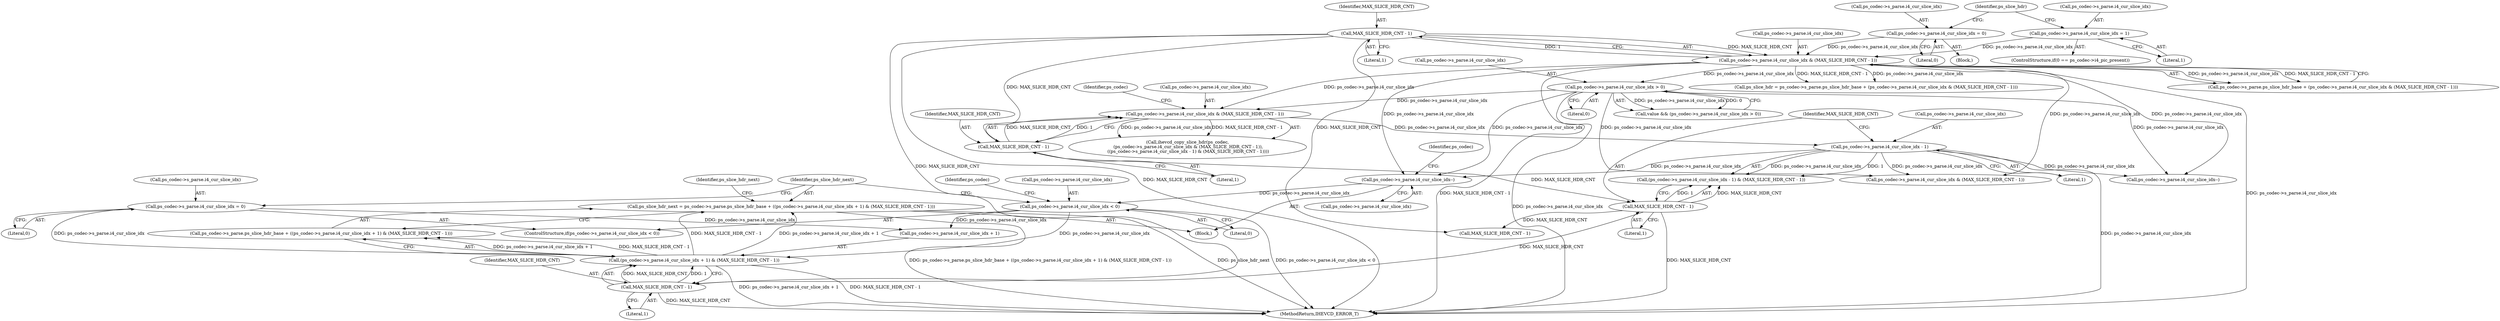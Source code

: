 digraph "0_Android_a1424724a00d62ac5efa0e27953eed66850d662f@pointer" {
"1001792" [label="(Call,ps_slice_hdr_next = ps_codec->s_parse.ps_slice_hdr_base + ((ps_codec->s_parse.i4_cur_slice_idx + 1) & (MAX_SLICE_HDR_CNT - 1)))"];
"1001800" [label="(Call,(ps_codec->s_parse.i4_cur_slice_idx + 1) & (MAX_SLICE_HDR_CNT - 1))"];
"1001785" [label="(Call,ps_codec->s_parse.i4_cur_slice_idx = 0)"];
"1001778" [label="(Call,ps_codec->s_parse.i4_cur_slice_idx < 0)"];
"1001771" [label="(Call,ps_codec->s_parse.i4_cur_slice_idx--)"];
"1000430" [label="(Call,ps_codec->s_parse.i4_cur_slice_idx > 0)"];
"1000405" [label="(Call,ps_codec->s_parse.i4_cur_slice_idx & (MAX_SLICE_HDR_CNT - 1))"];
"1000375" [label="(Call,ps_codec->s_parse.i4_cur_slice_idx = 0)"];
"1000390" [label="(Call,ps_codec->s_parse.i4_cur_slice_idx = 1)"];
"1000411" [label="(Call,MAX_SLICE_HDR_CNT - 1)"];
"1000450" [label="(Call,ps_codec->s_parse.i4_cur_slice_idx - 1)"];
"1000440" [label="(Call,ps_codec->s_parse.i4_cur_slice_idx & (MAX_SLICE_HDR_CNT - 1))"];
"1000446" [label="(Call,MAX_SLICE_HDR_CNT - 1)"];
"1001808" [label="(Call,MAX_SLICE_HDR_CNT - 1)"];
"1000457" [label="(Call,MAX_SLICE_HDR_CNT - 1)"];
"1001772" [label="(Call,ps_codec->s_parse.i4_cur_slice_idx)"];
"1001788" [label="(Identifier,ps_codec)"];
"1000397" [label="(Call,ps_slice_hdr = ps_codec->s_parse.ps_slice_hdr_base + (ps_codec->s_parse.i4_cur_slice_idx & (MAX_SLICE_HDR_CNT - 1)))"];
"1000456" [label="(Literal,1)"];
"1001792" [label="(Call,ps_slice_hdr_next = ps_codec->s_parse.ps_slice_hdr_base + ((ps_codec->s_parse.i4_cur_slice_idx + 1) & (MAX_SLICE_HDR_CNT - 1)))"];
"1001777" [label="(ControlStructure,if(ps_codec->s_parse.i4_cur_slice_idx < 0))"];
"1001810" [label="(Literal,1)"];
"1000431" [label="(Call,ps_codec->s_parse.i4_cur_slice_idx)"];
"1000412" [label="(Identifier,MAX_SLICE_HDR_CNT)"];
"1002513" [label="(Call,MAX_SLICE_HDR_CNT - 1)"];
"1001785" [label="(Call,ps_codec->s_parse.i4_cur_slice_idx = 0)"];
"1001784" [label="(Literal,0)"];
"1000384" [label="(ControlStructure,if(0 == ps_codec->i4_pic_present))"];
"1000440" [label="(Call,ps_codec->s_parse.i4_cur_slice_idx & (MAX_SLICE_HDR_CNT - 1))"];
"1000398" [label="(Identifier,ps_slice_hdr)"];
"1000458" [label="(Identifier,MAX_SLICE_HDR_CNT)"];
"1001813" [label="(Identifier,ps_slice_hdr_next)"];
"1002606" [label="(MethodReturn,IHEVCD_ERROR_T)"];
"1000441" [label="(Call,ps_codec->s_parse.i4_cur_slice_idx)"];
"1000381" [label="(Literal,0)"];
"1001794" [label="(Call,ps_codec->s_parse.ps_slice_hdr_base + ((ps_codec->s_parse.i4_cur_slice_idx + 1) & (MAX_SLICE_HDR_CNT - 1)))"];
"1001791" [label="(Literal,0)"];
"1000449" [label="(Call,(ps_codec->s_parse.i4_cur_slice_idx - 1) & (MAX_SLICE_HDR_CNT - 1))"];
"1001779" [label="(Call,ps_codec->s_parse.i4_cur_slice_idx)"];
"1000448" [label="(Literal,1)"];
"1000447" [label="(Identifier,MAX_SLICE_HDR_CNT)"];
"1000411" [label="(Call,MAX_SLICE_HDR_CNT - 1)"];
"1000406" [label="(Call,ps_codec->s_parse.i4_cur_slice_idx)"];
"1000436" [label="(Literal,0)"];
"1001712" [label="(Call,ps_codec->s_parse.i4_cur_slice_idx--)"];
"1001764" [label="(Block,)"];
"1001793" [label="(Identifier,ps_slice_hdr_next)"];
"1001800" [label="(Call,(ps_codec->s_parse.i4_cur_slice_idx + 1) & (MAX_SLICE_HDR_CNT - 1))"];
"1000438" [label="(Call,ihevcd_copy_slice_hdr(ps_codec,\n (ps_codec->s_parse.i4_cur_slice_idx & (MAX_SLICE_HDR_CNT - 1)),\n ((ps_codec->s_parse.i4_cur_slice_idx - 1) & (MAX_SLICE_HDR_CNT - 1))))"];
"1000428" [label="(Call,value && (ps_codec->s_parse.i4_cur_slice_idx > 0))"];
"1000413" [label="(Literal,1)"];
"1000446" [label="(Call,MAX_SLICE_HDR_CNT - 1)"];
"1000405" [label="(Call,ps_codec->s_parse.i4_cur_slice_idx & (MAX_SLICE_HDR_CNT - 1))"];
"1000459" [label="(Literal,1)"];
"1000375" [label="(Call,ps_codec->s_parse.i4_cur_slice_idx = 0)"];
"1000453" [label="(Identifier,ps_codec)"];
"1000399" [label="(Call,ps_codec->s_parse.ps_slice_hdr_base + (ps_codec->s_parse.i4_cur_slice_idx & (MAX_SLICE_HDR_CNT - 1)))"];
"1001778" [label="(Call,ps_codec->s_parse.i4_cur_slice_idx < 0)"];
"1000390" [label="(Call,ps_codec->s_parse.i4_cur_slice_idx = 1)"];
"1001781" [label="(Identifier,ps_codec)"];
"1000396" [label="(Literal,1)"];
"1000450" [label="(Call,ps_codec->s_parse.i4_cur_slice_idx - 1)"];
"1001771" [label="(Call,ps_codec->s_parse.i4_cur_slice_idx--)"];
"1000451" [label="(Call,ps_codec->s_parse.i4_cur_slice_idx)"];
"1000376" [label="(Call,ps_codec->s_parse.i4_cur_slice_idx)"];
"1002507" [label="(Call,ps_codec->s_parse.i4_cur_slice_idx & (MAX_SLICE_HDR_CNT - 1))"];
"1001801" [label="(Call,ps_codec->s_parse.i4_cur_slice_idx + 1)"];
"1001786" [label="(Call,ps_codec->s_parse.i4_cur_slice_idx)"];
"1000457" [label="(Call,MAX_SLICE_HDR_CNT - 1)"];
"1001808" [label="(Call,MAX_SLICE_HDR_CNT - 1)"];
"1000391" [label="(Call,ps_codec->s_parse.i4_cur_slice_idx)"];
"1000374" [label="(Block,)"];
"1000430" [label="(Call,ps_codec->s_parse.i4_cur_slice_idx > 0)"];
"1001809" [label="(Identifier,MAX_SLICE_HDR_CNT)"];
"1001792" -> "1001764"  [label="AST: "];
"1001792" -> "1001794"  [label="CFG: "];
"1001793" -> "1001792"  [label="AST: "];
"1001794" -> "1001792"  [label="AST: "];
"1001813" -> "1001792"  [label="CFG: "];
"1001792" -> "1002606"  [label="DDG: ps_codec->s_parse.ps_slice_hdr_base + ((ps_codec->s_parse.i4_cur_slice_idx + 1) & (MAX_SLICE_HDR_CNT - 1))"];
"1001792" -> "1002606"  [label="DDG: ps_slice_hdr_next"];
"1001800" -> "1001792"  [label="DDG: ps_codec->s_parse.i4_cur_slice_idx + 1"];
"1001800" -> "1001792"  [label="DDG: MAX_SLICE_HDR_CNT - 1"];
"1001800" -> "1001794"  [label="AST: "];
"1001800" -> "1001808"  [label="CFG: "];
"1001801" -> "1001800"  [label="AST: "];
"1001808" -> "1001800"  [label="AST: "];
"1001794" -> "1001800"  [label="CFG: "];
"1001800" -> "1002606"  [label="DDG: ps_codec->s_parse.i4_cur_slice_idx + 1"];
"1001800" -> "1002606"  [label="DDG: MAX_SLICE_HDR_CNT - 1"];
"1001800" -> "1001794"  [label="DDG: ps_codec->s_parse.i4_cur_slice_idx + 1"];
"1001800" -> "1001794"  [label="DDG: MAX_SLICE_HDR_CNT - 1"];
"1001785" -> "1001800"  [label="DDG: ps_codec->s_parse.i4_cur_slice_idx"];
"1001778" -> "1001800"  [label="DDG: ps_codec->s_parse.i4_cur_slice_idx"];
"1001808" -> "1001800"  [label="DDG: MAX_SLICE_HDR_CNT"];
"1001808" -> "1001800"  [label="DDG: 1"];
"1001785" -> "1001777"  [label="AST: "];
"1001785" -> "1001791"  [label="CFG: "];
"1001786" -> "1001785"  [label="AST: "];
"1001791" -> "1001785"  [label="AST: "];
"1001793" -> "1001785"  [label="CFG: "];
"1001785" -> "1001801"  [label="DDG: ps_codec->s_parse.i4_cur_slice_idx"];
"1001778" -> "1001777"  [label="AST: "];
"1001778" -> "1001784"  [label="CFG: "];
"1001779" -> "1001778"  [label="AST: "];
"1001784" -> "1001778"  [label="AST: "];
"1001788" -> "1001778"  [label="CFG: "];
"1001793" -> "1001778"  [label="CFG: "];
"1001778" -> "1002606"  [label="DDG: ps_codec->s_parse.i4_cur_slice_idx < 0"];
"1001771" -> "1001778"  [label="DDG: ps_codec->s_parse.i4_cur_slice_idx"];
"1001778" -> "1001801"  [label="DDG: ps_codec->s_parse.i4_cur_slice_idx"];
"1001771" -> "1001764"  [label="AST: "];
"1001771" -> "1001772"  [label="CFG: "];
"1001772" -> "1001771"  [label="AST: "];
"1001781" -> "1001771"  [label="CFG: "];
"1000430" -> "1001771"  [label="DDG: ps_codec->s_parse.i4_cur_slice_idx"];
"1000405" -> "1001771"  [label="DDG: ps_codec->s_parse.i4_cur_slice_idx"];
"1000450" -> "1001771"  [label="DDG: ps_codec->s_parse.i4_cur_slice_idx"];
"1000430" -> "1000428"  [label="AST: "];
"1000430" -> "1000436"  [label="CFG: "];
"1000431" -> "1000430"  [label="AST: "];
"1000436" -> "1000430"  [label="AST: "];
"1000428" -> "1000430"  [label="CFG: "];
"1000430" -> "1002606"  [label="DDG: ps_codec->s_parse.i4_cur_slice_idx"];
"1000430" -> "1000428"  [label="DDG: ps_codec->s_parse.i4_cur_slice_idx"];
"1000430" -> "1000428"  [label="DDG: 0"];
"1000405" -> "1000430"  [label="DDG: ps_codec->s_parse.i4_cur_slice_idx"];
"1000430" -> "1000440"  [label="DDG: ps_codec->s_parse.i4_cur_slice_idx"];
"1000430" -> "1001712"  [label="DDG: ps_codec->s_parse.i4_cur_slice_idx"];
"1000430" -> "1002507"  [label="DDG: ps_codec->s_parse.i4_cur_slice_idx"];
"1000405" -> "1000399"  [label="AST: "];
"1000405" -> "1000411"  [label="CFG: "];
"1000406" -> "1000405"  [label="AST: "];
"1000411" -> "1000405"  [label="AST: "];
"1000399" -> "1000405"  [label="CFG: "];
"1000405" -> "1002606"  [label="DDG: MAX_SLICE_HDR_CNT - 1"];
"1000405" -> "1002606"  [label="DDG: ps_codec->s_parse.i4_cur_slice_idx"];
"1000405" -> "1000397"  [label="DDG: ps_codec->s_parse.i4_cur_slice_idx"];
"1000405" -> "1000397"  [label="DDG: MAX_SLICE_HDR_CNT - 1"];
"1000405" -> "1000399"  [label="DDG: ps_codec->s_parse.i4_cur_slice_idx"];
"1000405" -> "1000399"  [label="DDG: MAX_SLICE_HDR_CNT - 1"];
"1000375" -> "1000405"  [label="DDG: ps_codec->s_parse.i4_cur_slice_idx"];
"1000390" -> "1000405"  [label="DDG: ps_codec->s_parse.i4_cur_slice_idx"];
"1000411" -> "1000405"  [label="DDG: MAX_SLICE_HDR_CNT"];
"1000411" -> "1000405"  [label="DDG: 1"];
"1000405" -> "1000440"  [label="DDG: ps_codec->s_parse.i4_cur_slice_idx"];
"1000405" -> "1001712"  [label="DDG: ps_codec->s_parse.i4_cur_slice_idx"];
"1000405" -> "1002507"  [label="DDG: ps_codec->s_parse.i4_cur_slice_idx"];
"1000375" -> "1000374"  [label="AST: "];
"1000375" -> "1000381"  [label="CFG: "];
"1000376" -> "1000375"  [label="AST: "];
"1000381" -> "1000375"  [label="AST: "];
"1000398" -> "1000375"  [label="CFG: "];
"1000390" -> "1000384"  [label="AST: "];
"1000390" -> "1000396"  [label="CFG: "];
"1000391" -> "1000390"  [label="AST: "];
"1000396" -> "1000390"  [label="AST: "];
"1000398" -> "1000390"  [label="CFG: "];
"1000411" -> "1000413"  [label="CFG: "];
"1000412" -> "1000411"  [label="AST: "];
"1000413" -> "1000411"  [label="AST: "];
"1000411" -> "1002606"  [label="DDG: MAX_SLICE_HDR_CNT"];
"1000411" -> "1000446"  [label="DDG: MAX_SLICE_HDR_CNT"];
"1000411" -> "1001808"  [label="DDG: MAX_SLICE_HDR_CNT"];
"1000411" -> "1002513"  [label="DDG: MAX_SLICE_HDR_CNT"];
"1000450" -> "1000449"  [label="AST: "];
"1000450" -> "1000456"  [label="CFG: "];
"1000451" -> "1000450"  [label="AST: "];
"1000456" -> "1000450"  [label="AST: "];
"1000458" -> "1000450"  [label="CFG: "];
"1000450" -> "1002606"  [label="DDG: ps_codec->s_parse.i4_cur_slice_idx"];
"1000450" -> "1000449"  [label="DDG: ps_codec->s_parse.i4_cur_slice_idx"];
"1000450" -> "1000449"  [label="DDG: 1"];
"1000440" -> "1000450"  [label="DDG: ps_codec->s_parse.i4_cur_slice_idx"];
"1000450" -> "1001712"  [label="DDG: ps_codec->s_parse.i4_cur_slice_idx"];
"1000450" -> "1002507"  [label="DDG: ps_codec->s_parse.i4_cur_slice_idx"];
"1000440" -> "1000438"  [label="AST: "];
"1000440" -> "1000446"  [label="CFG: "];
"1000441" -> "1000440"  [label="AST: "];
"1000446" -> "1000440"  [label="AST: "];
"1000453" -> "1000440"  [label="CFG: "];
"1000440" -> "1000438"  [label="DDG: ps_codec->s_parse.i4_cur_slice_idx"];
"1000440" -> "1000438"  [label="DDG: MAX_SLICE_HDR_CNT - 1"];
"1000446" -> "1000440"  [label="DDG: MAX_SLICE_HDR_CNT"];
"1000446" -> "1000440"  [label="DDG: 1"];
"1000446" -> "1000448"  [label="CFG: "];
"1000447" -> "1000446"  [label="AST: "];
"1000448" -> "1000446"  [label="AST: "];
"1000446" -> "1000457"  [label="DDG: MAX_SLICE_HDR_CNT"];
"1001808" -> "1001810"  [label="CFG: "];
"1001809" -> "1001808"  [label="AST: "];
"1001810" -> "1001808"  [label="AST: "];
"1001808" -> "1002606"  [label="DDG: MAX_SLICE_HDR_CNT"];
"1000457" -> "1001808"  [label="DDG: MAX_SLICE_HDR_CNT"];
"1000457" -> "1000449"  [label="AST: "];
"1000457" -> "1000459"  [label="CFG: "];
"1000458" -> "1000457"  [label="AST: "];
"1000459" -> "1000457"  [label="AST: "];
"1000449" -> "1000457"  [label="CFG: "];
"1000457" -> "1002606"  [label="DDG: MAX_SLICE_HDR_CNT"];
"1000457" -> "1000449"  [label="DDG: MAX_SLICE_HDR_CNT"];
"1000457" -> "1000449"  [label="DDG: 1"];
"1000457" -> "1002513"  [label="DDG: MAX_SLICE_HDR_CNT"];
}

